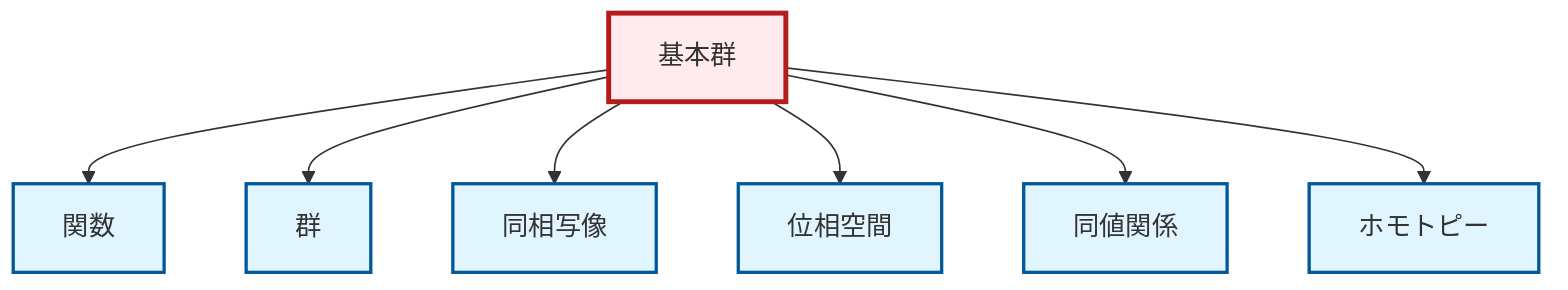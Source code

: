 graph TD
    classDef definition fill:#e1f5fe,stroke:#01579b,stroke-width:2px
    classDef theorem fill:#f3e5f5,stroke:#4a148c,stroke-width:2px
    classDef axiom fill:#fff3e0,stroke:#e65100,stroke-width:2px
    classDef example fill:#e8f5e9,stroke:#1b5e20,stroke-width:2px
    classDef current fill:#ffebee,stroke:#b71c1c,stroke-width:3px
    def-topological-space["位相空間"]:::definition
    def-homotopy["ホモトピー"]:::definition
    def-fundamental-group["基本群"]:::definition
    def-function["関数"]:::definition
    def-equivalence-relation["同値関係"]:::definition
    def-homeomorphism["同相写像"]:::definition
    def-group["群"]:::definition
    def-fundamental-group --> def-function
    def-fundamental-group --> def-group
    def-fundamental-group --> def-homeomorphism
    def-fundamental-group --> def-topological-space
    def-fundamental-group --> def-equivalence-relation
    def-fundamental-group --> def-homotopy
    class def-fundamental-group current
